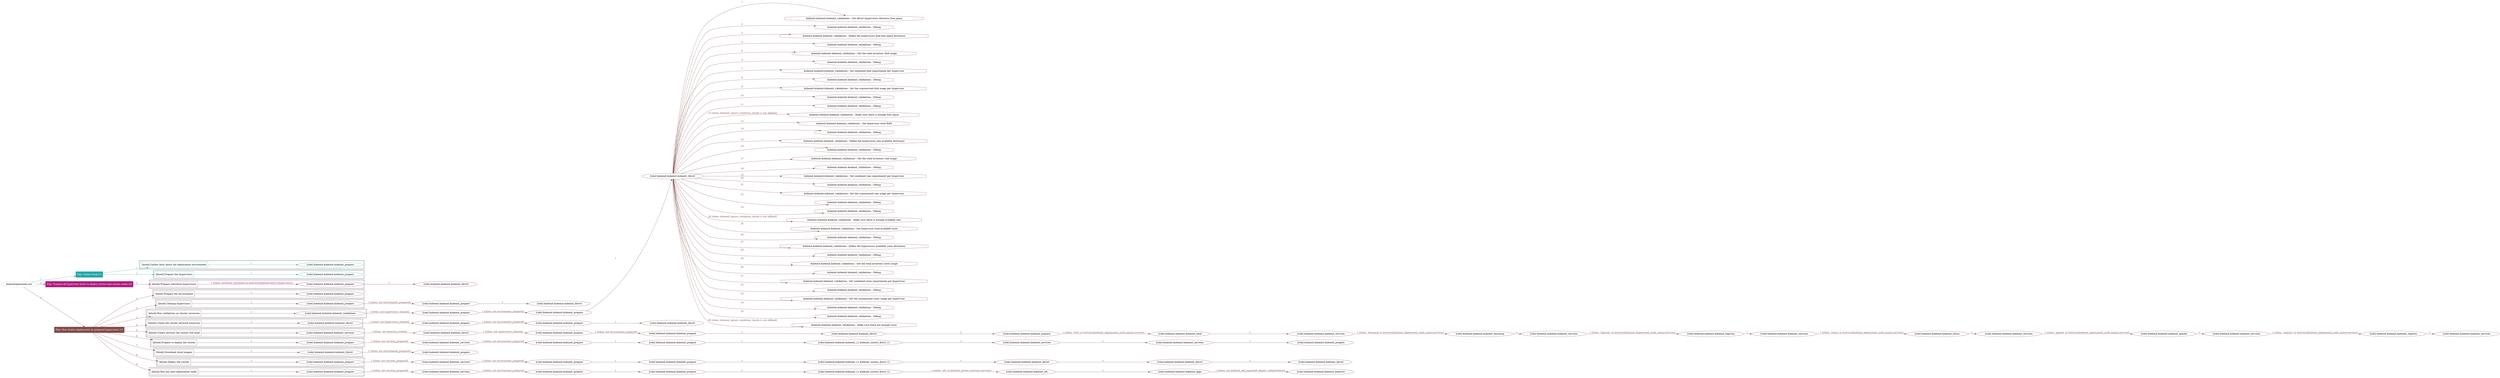 digraph {
	graph [concentrate=true ordering=in rankdir=LR ratio=fill]
	edge [esep=5 sep=10]
	"kubeinit/playbook.yml" [id=root_node style=dotted]
	play_39044be1 [label="Play: Initial setup (1)" color="#24a8a7" fontcolor="#ffffff" id=play_39044be1 shape=box style=filled tooltip=localhost]
	"kubeinit/playbook.yml" -> play_39044be1 [label="1 " color="#24a8a7" fontcolor="#24a8a7" id=edge_23096241 labeltooltip="1 " tooltip="1 "]
	subgraph "kubeinit.kubeinit.kubeinit_prepare" {
		role_e7e23aaf [label="[role] kubeinit.kubeinit.kubeinit_prepare" color="#24a8a7" id=role_e7e23aaf tooltip="kubeinit.kubeinit.kubeinit_prepare"]
	}
	subgraph "kubeinit.kubeinit.kubeinit_prepare" {
		role_35c23225 [label="[role] kubeinit.kubeinit.kubeinit_prepare" color="#24a8a7" id=role_35c23225 tooltip="kubeinit.kubeinit.kubeinit_prepare"]
	}
	subgraph "Play: Initial setup (1)" {
		play_39044be1 -> block_a5fa5d14 [label=1 color="#24a8a7" fontcolor="#24a8a7" id=edge_e5b09d61 labeltooltip=1 tooltip=1]
		subgraph cluster_block_a5fa5d14 {
			block_a5fa5d14 [label="[block] Gather facts about the deployment environment" color="#24a8a7" id=block_a5fa5d14 labeltooltip="Gather facts about the deployment environment" shape=box tooltip="Gather facts about the deployment environment"]
			block_a5fa5d14 -> role_e7e23aaf [label="1 " color="#24a8a7" fontcolor="#24a8a7" id=edge_f7896e32 labeltooltip="1 " tooltip="1 "]
		}
		play_39044be1 -> block_c366fdb2 [label=2 color="#24a8a7" fontcolor="#24a8a7" id=edge_be8f04e3 labeltooltip=2 tooltip=2]
		subgraph cluster_block_c366fdb2 {
			block_c366fdb2 [label="[block] Prepare the hypervisors" color="#24a8a7" id=block_c366fdb2 labeltooltip="Prepare the hypervisors" shape=box tooltip="Prepare the hypervisors"]
			block_c366fdb2 -> role_35c23225 [label="1 " color="#24a8a7" fontcolor="#24a8a7" id=edge_5eeb0ec8 labeltooltip="1 " tooltip="1 "]
		}
	}
	play_d7278635 [label="Play: Prepare all hypervisor hosts to deploy service and cluster nodes (0)" color="#af1d80" fontcolor="#ffffff" id=play_d7278635 shape=box style=filled tooltip="Play: Prepare all hypervisor hosts to deploy service and cluster nodes (0)"]
	"kubeinit/playbook.yml" -> play_d7278635 [label="2 " color="#af1d80" fontcolor="#af1d80" id=edge_0f726966 labeltooltip="2 " tooltip="2 "]
	subgraph "kubeinit.kubeinit.kubeinit_libvirt" {
		role_46e38e25 [label="[role] kubeinit.kubeinit.kubeinit_libvirt" color="#af1d80" id=role_46e38e25 tooltip="kubeinit.kubeinit.kubeinit_libvirt"]
	}
	subgraph "kubeinit.kubeinit.kubeinit_prepare" {
		role_f032a5e3 [label="[role] kubeinit.kubeinit.kubeinit_prepare" color="#af1d80" id=role_f032a5e3 tooltip="kubeinit.kubeinit.kubeinit_prepare"]
		role_f032a5e3 -> role_46e38e25 [label="1 " color="#af1d80" fontcolor="#af1d80" id=edge_bd547ad5 labeltooltip="1 " tooltip="1 "]
	}
	subgraph "Play: Prepare all hypervisor hosts to deploy service and cluster nodes (0)" {
		play_d7278635 -> block_df56a59e [label=1 color="#af1d80" fontcolor="#af1d80" id=edge_9989c368 labeltooltip=1 tooltip=1]
		subgraph cluster_block_df56a59e {
			block_df56a59e [label="[block] Prepare individual hypervisors" color="#af1d80" id=block_df56a59e labeltooltip="Prepare individual hypervisors" shape=box tooltip="Prepare individual hypervisors"]
			block_df56a59e -> role_f032a5e3 [label="1 [when: inventory_hostname in hostvars['kubeinit-facts'].hypervisors]" color="#af1d80" fontcolor="#af1d80" id=edge_1bc78cf1 labeltooltip="1 [when: inventory_hostname in hostvars['kubeinit-facts'].hypervisors]" tooltip="1 [when: inventory_hostname in hostvars['kubeinit-facts'].hypervisors]"]
		}
	}
	play_b0130389 [label="Play: Run cluster deployment on prepared hypervisors (1)" color="#834b49" fontcolor="#ffffff" id=play_b0130389 shape=box style=filled tooltip=localhost]
	"kubeinit/playbook.yml" -> play_b0130389 [label="3 " color="#834b49" fontcolor="#834b49" id=edge_3b9383d2 labeltooltip="3 " tooltip="3 "]
	subgraph "kubeinit.kubeinit.kubeinit_prepare" {
		role_1555c0bd [label="[role] kubeinit.kubeinit.kubeinit_prepare" color="#834b49" id=role_1555c0bd tooltip="kubeinit.kubeinit.kubeinit_prepare"]
	}
	subgraph "kubeinit.kubeinit.kubeinit_libvirt" {
		role_6ee958cf [label="[role] kubeinit.kubeinit.kubeinit_libvirt" color="#834b49" id=role_6ee958cf tooltip="kubeinit.kubeinit.kubeinit_libvirt"]
	}
	subgraph "kubeinit.kubeinit.kubeinit_prepare" {
		role_3399d8af [label="[role] kubeinit.kubeinit.kubeinit_prepare" color="#834b49" id=role_3399d8af tooltip="kubeinit.kubeinit.kubeinit_prepare"]
		role_3399d8af -> role_6ee958cf [label="1 " color="#834b49" fontcolor="#834b49" id=edge_01d2f5f7 labeltooltip="1 " tooltip="1 "]
	}
	subgraph "kubeinit.kubeinit.kubeinit_prepare" {
		role_6ce4405b [label="[role] kubeinit.kubeinit.kubeinit_prepare" color="#834b49" id=role_6ce4405b tooltip="kubeinit.kubeinit.kubeinit_prepare"]
		role_6ce4405b -> role_3399d8af [label="1 [when: not environment_prepared]" color="#834b49" fontcolor="#834b49" id=edge_3dfe92d9 labeltooltip="1 [when: not environment_prepared]" tooltip="1 [when: not environment_prepared]"]
	}
	subgraph "kubeinit.kubeinit.kubeinit_libvirt" {
		role_d5487b14 [label="[role] kubeinit.kubeinit.kubeinit_libvirt" color="#834b49" id=role_d5487b14 tooltip="kubeinit.kubeinit.kubeinit_libvirt"]
		task_6f9ed483 [label="kubeinit.kubeinit.kubeinit_validations : Get libvirt hypervisors directory free space" color="#834b49" id=task_6f9ed483 shape=octagon tooltip="kubeinit.kubeinit.kubeinit_validations : Get libvirt hypervisors directory free space"]
		role_d5487b14 -> task_6f9ed483 [label="1 " color="#834b49" fontcolor="#834b49" id=edge_26dbb262 labeltooltip="1 " tooltip="1 "]
		task_62b312cb [label="kubeinit.kubeinit.kubeinit_validations : Debug" color="#834b49" id=task_62b312cb shape=octagon tooltip="kubeinit.kubeinit.kubeinit_validations : Debug"]
		role_d5487b14 -> task_62b312cb [label="2 " color="#834b49" fontcolor="#834b49" id=edge_ca82d01b labeltooltip="2 " tooltip="2 "]
		task_82308171 [label="kubeinit.kubeinit.kubeinit_validations : Define the hypervisors disk free space dictionary" color="#834b49" id=task_82308171 shape=octagon tooltip="kubeinit.kubeinit.kubeinit_validations : Define the hypervisors disk free space dictionary"]
		role_d5487b14 -> task_82308171 [label="3 " color="#834b49" fontcolor="#834b49" id=edge_a287a4b0 labeltooltip="3 " tooltip="3 "]
		task_7c61655b [label="kubeinit.kubeinit.kubeinit_validations : Debug" color="#834b49" id=task_7c61655b shape=octagon tooltip="kubeinit.kubeinit.kubeinit_validations : Debug"]
		role_d5487b14 -> task_7c61655b [label="4 " color="#834b49" fontcolor="#834b49" id=edge_d2698940 labeltooltip="4 " tooltip="4 "]
		task_122a0d99 [label="kubeinit.kubeinit.kubeinit_validations : Get the total inventory disk usage" color="#834b49" id=task_122a0d99 shape=octagon tooltip="kubeinit.kubeinit.kubeinit_validations : Get the total inventory disk usage"]
		role_d5487b14 -> task_122a0d99 [label="5 " color="#834b49" fontcolor="#834b49" id=edge_157cc637 labeltooltip="5 " tooltip="5 "]
		task_27ad58b4 [label="kubeinit.kubeinit.kubeinit_validations : Debug" color="#834b49" id=task_27ad58b4 shape=octagon tooltip="kubeinit.kubeinit.kubeinit_validations : Debug"]
		role_d5487b14 -> task_27ad58b4 [label="6 " color="#834b49" fontcolor="#834b49" id=edge_fbf13e86 labeltooltip="6 " tooltip="6 "]
		task_5aad69a1 [label="kubeinit.kubeinit.kubeinit_validations : Set combined disk requirement per hypervisor" color="#834b49" id=task_5aad69a1 shape=octagon tooltip="kubeinit.kubeinit.kubeinit_validations : Set combined disk requirement per hypervisor"]
		role_d5487b14 -> task_5aad69a1 [label="7 " color="#834b49" fontcolor="#834b49" id=edge_24dbba06 labeltooltip="7 " tooltip="7 "]
		task_c4eb1810 [label="kubeinit.kubeinit.kubeinit_validations : Debug" color="#834b49" id=task_c4eb1810 shape=octagon tooltip="kubeinit.kubeinit.kubeinit_validations : Debug"]
		role_d5487b14 -> task_c4eb1810 [label="8 " color="#834b49" fontcolor="#834b49" id=edge_f8e83869 labeltooltip="8 " tooltip="8 "]
		task_5803655a [label="kubeinit.kubeinit.kubeinit_validations : Set the summarized disk usage per hypervisor" color="#834b49" id=task_5803655a shape=octagon tooltip="kubeinit.kubeinit.kubeinit_validations : Set the summarized disk usage per hypervisor"]
		role_d5487b14 -> task_5803655a [label="9 " color="#834b49" fontcolor="#834b49" id=edge_d9d9c5f7 labeltooltip="9 " tooltip="9 "]
		task_45d7ebc6 [label="kubeinit.kubeinit.kubeinit_validations : Debug" color="#834b49" id=task_45d7ebc6 shape=octagon tooltip="kubeinit.kubeinit.kubeinit_validations : Debug"]
		role_d5487b14 -> task_45d7ebc6 [label="10 " color="#834b49" fontcolor="#834b49" id=edge_4a03937f labeltooltip="10 " tooltip="10 "]
		task_696abdfa [label="kubeinit.kubeinit.kubeinit_validations : Debug" color="#834b49" id=task_696abdfa shape=octagon tooltip="kubeinit.kubeinit.kubeinit_validations : Debug"]
		role_d5487b14 -> task_696abdfa [label="11 " color="#834b49" fontcolor="#834b49" id=edge_eb6f860a labeltooltip="11 " tooltip="11 "]
		task_62dfb6de [label="kubeinit.kubeinit.kubeinit_validations : Make sure there is enough free space" color="#834b49" id=task_62dfb6de shape=octagon tooltip="kubeinit.kubeinit.kubeinit_validations : Make sure there is enough free space"]
		role_d5487b14 -> task_62dfb6de [label="12 [when: kubeinit_ignore_validation_checks is not defined]" color="#834b49" fontcolor="#834b49" id=edge_56dfbb92 labeltooltip="12 [when: kubeinit_ignore_validation_checks is not defined]" tooltip="12 [when: kubeinit_ignore_validation_checks is not defined]"]
		task_ddad5770 [label="kubeinit.kubeinit.kubeinit_validations : Get hypervisor total RAM" color="#834b49" id=task_ddad5770 shape=octagon tooltip="kubeinit.kubeinit.kubeinit_validations : Get hypervisor total RAM"]
		role_d5487b14 -> task_ddad5770 [label="13 " color="#834b49" fontcolor="#834b49" id=edge_a80a680f labeltooltip="13 " tooltip="13 "]
		task_6c8f3760 [label="kubeinit.kubeinit.kubeinit_validations : Debug" color="#834b49" id=task_6c8f3760 shape=octagon tooltip="kubeinit.kubeinit.kubeinit_validations : Debug"]
		role_d5487b14 -> task_6c8f3760 [label="14 " color="#834b49" fontcolor="#834b49" id=edge_787a7de0 labeltooltip="14 " tooltip="14 "]
		task_a9668714 [label="kubeinit.kubeinit.kubeinit_validations : Define the hypervisors ram available dictionary" color="#834b49" id=task_a9668714 shape=octagon tooltip="kubeinit.kubeinit.kubeinit_validations : Define the hypervisors ram available dictionary"]
		role_d5487b14 -> task_a9668714 [label="15 " color="#834b49" fontcolor="#834b49" id=edge_e8dbfd83 labeltooltip="15 " tooltip="15 "]
		task_d456b6a5 [label="kubeinit.kubeinit.kubeinit_validations : Debug" color="#834b49" id=task_d456b6a5 shape=octagon tooltip="kubeinit.kubeinit.kubeinit_validations : Debug"]
		role_d5487b14 -> task_d456b6a5 [label="16 " color="#834b49" fontcolor="#834b49" id=edge_4d99896d labeltooltip="16 " tooltip="16 "]
		task_9f139d38 [label="kubeinit.kubeinit.kubeinit_validations : Get the total inventory ram usage" color="#834b49" id=task_9f139d38 shape=octagon tooltip="kubeinit.kubeinit.kubeinit_validations : Get the total inventory ram usage"]
		role_d5487b14 -> task_9f139d38 [label="17 " color="#834b49" fontcolor="#834b49" id=edge_822b4930 labeltooltip="17 " tooltip="17 "]
		task_c450a45a [label="kubeinit.kubeinit.kubeinit_validations : Debug" color="#834b49" id=task_c450a45a shape=octagon tooltip="kubeinit.kubeinit.kubeinit_validations : Debug"]
		role_d5487b14 -> task_c450a45a [label="18 " color="#834b49" fontcolor="#834b49" id=edge_071ff573 labeltooltip="18 " tooltip="18 "]
		task_95760621 [label="kubeinit.kubeinit.kubeinit_validations : Set combined ram requirement per hypervisor" color="#834b49" id=task_95760621 shape=octagon tooltip="kubeinit.kubeinit.kubeinit_validations : Set combined ram requirement per hypervisor"]
		role_d5487b14 -> task_95760621 [label="19 " color="#834b49" fontcolor="#834b49" id=edge_8d9cc04a labeltooltip="19 " tooltip="19 "]
		task_e510b7c8 [label="kubeinit.kubeinit.kubeinit_validations : Debug" color="#834b49" id=task_e510b7c8 shape=octagon tooltip="kubeinit.kubeinit.kubeinit_validations : Debug"]
		role_d5487b14 -> task_e510b7c8 [label="20 " color="#834b49" fontcolor="#834b49" id=edge_bb54f227 labeltooltip="20 " tooltip="20 "]
		task_d9fb4b10 [label="kubeinit.kubeinit.kubeinit_validations : Set the summarized ram usage per hypervisor" color="#834b49" id=task_d9fb4b10 shape=octagon tooltip="kubeinit.kubeinit.kubeinit_validations : Set the summarized ram usage per hypervisor"]
		role_d5487b14 -> task_d9fb4b10 [label="21 " color="#834b49" fontcolor="#834b49" id=edge_194e31d1 labeltooltip="21 " tooltip="21 "]
		task_0dde16b0 [label="kubeinit.kubeinit.kubeinit_validations : Debug" color="#834b49" id=task_0dde16b0 shape=octagon tooltip="kubeinit.kubeinit.kubeinit_validations : Debug"]
		role_d5487b14 -> task_0dde16b0 [label="22 " color="#834b49" fontcolor="#834b49" id=edge_c26fba31 labeltooltip="22 " tooltip="22 "]
		task_6fb1a6fe [label="kubeinit.kubeinit.kubeinit_validations : Debug" color="#834b49" id=task_6fb1a6fe shape=octagon tooltip="kubeinit.kubeinit.kubeinit_validations : Debug"]
		role_d5487b14 -> task_6fb1a6fe [label="23 " color="#834b49" fontcolor="#834b49" id=edge_0737e3ca labeltooltip="23 " tooltip="23 "]
		task_242972e0 [label="kubeinit.kubeinit.kubeinit_validations : Make sure there is enough available ram" color="#834b49" id=task_242972e0 shape=octagon tooltip="kubeinit.kubeinit.kubeinit_validations : Make sure there is enough available ram"]
		role_d5487b14 -> task_242972e0 [label="24 [when: kubeinit_ignore_validation_checks is not defined]" color="#834b49" fontcolor="#834b49" id=edge_d4b41da9 labeltooltip="24 [when: kubeinit_ignore_validation_checks is not defined]" tooltip="24 [when: kubeinit_ignore_validation_checks is not defined]"]
		task_33da0ade [label="kubeinit.kubeinit.kubeinit_validations : Get hypervisor total available cores" color="#834b49" id=task_33da0ade shape=octagon tooltip="kubeinit.kubeinit.kubeinit_validations : Get hypervisor total available cores"]
		role_d5487b14 -> task_33da0ade [label="25 " color="#834b49" fontcolor="#834b49" id=edge_7001d4cc labeltooltip="25 " tooltip="25 "]
		task_ecea907c [label="kubeinit.kubeinit.kubeinit_validations : Debug" color="#834b49" id=task_ecea907c shape=octagon tooltip="kubeinit.kubeinit.kubeinit_validations : Debug"]
		role_d5487b14 -> task_ecea907c [label="26 " color="#834b49" fontcolor="#834b49" id=edge_cab695f2 labeltooltip="26 " tooltip="26 "]
		task_c47a715d [label="kubeinit.kubeinit.kubeinit_validations : Define the hypervisors available cores dictionary" color="#834b49" id=task_c47a715d shape=octagon tooltip="kubeinit.kubeinit.kubeinit_validations : Define the hypervisors available cores dictionary"]
		role_d5487b14 -> task_c47a715d [label="27 " color="#834b49" fontcolor="#834b49" id=edge_c655f51b labeltooltip="27 " tooltip="27 "]
		task_15624e9e [label="kubeinit.kubeinit.kubeinit_validations : Debug" color="#834b49" id=task_15624e9e shape=octagon tooltip="kubeinit.kubeinit.kubeinit_validations : Debug"]
		role_d5487b14 -> task_15624e9e [label="28 " color="#834b49" fontcolor="#834b49" id=edge_0dc3a1d5 labeltooltip="28 " tooltip="28 "]
		task_957ffac4 [label="kubeinit.kubeinit.kubeinit_validations : Get the total inventory cores usage" color="#834b49" id=task_957ffac4 shape=octagon tooltip="kubeinit.kubeinit.kubeinit_validations : Get the total inventory cores usage"]
		role_d5487b14 -> task_957ffac4 [label="29 " color="#834b49" fontcolor="#834b49" id=edge_1ccc3bb0 labeltooltip="29 " tooltip="29 "]
		task_83851147 [label="kubeinit.kubeinit.kubeinit_validations : Debug" color="#834b49" id=task_83851147 shape=octagon tooltip="kubeinit.kubeinit.kubeinit_validations : Debug"]
		role_d5487b14 -> task_83851147 [label="30 " color="#834b49" fontcolor="#834b49" id=edge_2584d2d3 labeltooltip="30 " tooltip="30 "]
		task_58b8b34e [label="kubeinit.kubeinit.kubeinit_validations : Set combined cores requirement per hypervisor" color="#834b49" id=task_58b8b34e shape=octagon tooltip="kubeinit.kubeinit.kubeinit_validations : Set combined cores requirement per hypervisor"]
		role_d5487b14 -> task_58b8b34e [label="31 " color="#834b49" fontcolor="#834b49" id=edge_570fdcf9 labeltooltip="31 " tooltip="31 "]
		task_7fa43a3c [label="kubeinit.kubeinit.kubeinit_validations : Debug" color="#834b49" id=task_7fa43a3c shape=octagon tooltip="kubeinit.kubeinit.kubeinit_validations : Debug"]
		role_d5487b14 -> task_7fa43a3c [label="32 " color="#834b49" fontcolor="#834b49" id=edge_d452e185 labeltooltip="32 " tooltip="32 "]
		task_18131c71 [label="kubeinit.kubeinit.kubeinit_validations : Set the summarized cores usage per hypervisor" color="#834b49" id=task_18131c71 shape=octagon tooltip="kubeinit.kubeinit.kubeinit_validations : Set the summarized cores usage per hypervisor"]
		role_d5487b14 -> task_18131c71 [label="33 " color="#834b49" fontcolor="#834b49" id=edge_686800c5 labeltooltip="33 " tooltip="33 "]
		task_a443b105 [label="kubeinit.kubeinit.kubeinit_validations : Debug" color="#834b49" id=task_a443b105 shape=octagon tooltip="kubeinit.kubeinit.kubeinit_validations : Debug"]
		role_d5487b14 -> task_a443b105 [label="34 " color="#834b49" fontcolor="#834b49" id=edge_f73cda97 labeltooltip="34 " tooltip="34 "]
		task_a6bdfece [label="kubeinit.kubeinit.kubeinit_validations : Debug" color="#834b49" id=task_a6bdfece shape=octagon tooltip="kubeinit.kubeinit.kubeinit_validations : Debug"]
		role_d5487b14 -> task_a6bdfece [label="35 " color="#834b49" fontcolor="#834b49" id=edge_139c9bbe labeltooltip="35 " tooltip="35 "]
		task_6459690d [label="kubeinit.kubeinit.kubeinit_validations : Make sure there are enough cores" color="#834b49" id=task_6459690d shape=octagon tooltip="kubeinit.kubeinit.kubeinit_validations : Make sure there are enough cores"]
		role_d5487b14 -> task_6459690d [label="36 [when: kubeinit_ignore_validation_checks is not defined]" color="#834b49" fontcolor="#834b49" id=edge_2da89ec9 labeltooltip="36 [when: kubeinit_ignore_validation_checks is not defined]" tooltip="36 [when: kubeinit_ignore_validation_checks is not defined]"]
	}
	subgraph "kubeinit.kubeinit.kubeinit_prepare" {
		role_e76c27ac [label="[role] kubeinit.kubeinit.kubeinit_prepare" color="#834b49" id=role_e76c27ac tooltip="kubeinit.kubeinit.kubeinit_prepare"]
		role_e76c27ac -> role_d5487b14 [label="1 " color="#834b49" fontcolor="#834b49" id=edge_864c6f7b labeltooltip="1 " tooltip="1 "]
	}
	subgraph "kubeinit.kubeinit.kubeinit_prepare" {
		role_9919a4c8 [label="[role] kubeinit.kubeinit.kubeinit_prepare" color="#834b49" id=role_9919a4c8 tooltip="kubeinit.kubeinit.kubeinit_prepare"]
		role_9919a4c8 -> role_e76c27ac [label="1 [when: not environment_prepared]" color="#834b49" fontcolor="#834b49" id=edge_3a3c1ffc labeltooltip="1 [when: not environment_prepared]" tooltip="1 [when: not environment_prepared]"]
	}
	subgraph "kubeinit.kubeinit.kubeinit_validations" {
		role_3602f170 [label="[role] kubeinit.kubeinit.kubeinit_validations" color="#834b49" id=role_3602f170 tooltip="kubeinit.kubeinit.kubeinit_validations"]
		role_3602f170 -> role_9919a4c8 [label="1 [when: not hypervisors_cleaned]" color="#834b49" fontcolor="#834b49" id=edge_0a05c684 labeltooltip="1 [when: not hypervisors_cleaned]" tooltip="1 [when: not hypervisors_cleaned]"]
	}
	subgraph "kubeinit.kubeinit.kubeinit_libvirt" {
		role_6ef6eaf5 [label="[role] kubeinit.kubeinit.kubeinit_libvirt" color="#834b49" id=role_6ef6eaf5 tooltip="kubeinit.kubeinit.kubeinit_libvirt"]
	}
	subgraph "kubeinit.kubeinit.kubeinit_prepare" {
		role_fae0f04e [label="[role] kubeinit.kubeinit.kubeinit_prepare" color="#834b49" id=role_fae0f04e tooltip="kubeinit.kubeinit.kubeinit_prepare"]
		role_fae0f04e -> role_6ef6eaf5 [label="1 " color="#834b49" fontcolor="#834b49" id=edge_573119de labeltooltip="1 " tooltip="1 "]
	}
	subgraph "kubeinit.kubeinit.kubeinit_prepare" {
		role_0db0c32a [label="[role] kubeinit.kubeinit.kubeinit_prepare" color="#834b49" id=role_0db0c32a tooltip="kubeinit.kubeinit.kubeinit_prepare"]
		role_0db0c32a -> role_fae0f04e [label="1 [when: not environment_prepared]" color="#834b49" fontcolor="#834b49" id=edge_0894943a labeltooltip="1 [when: not environment_prepared]" tooltip="1 [when: not environment_prepared]"]
	}
	subgraph "kubeinit.kubeinit.kubeinit_libvirt" {
		role_c6714f43 [label="[role] kubeinit.kubeinit.kubeinit_libvirt" color="#834b49" id=role_c6714f43 tooltip="kubeinit.kubeinit.kubeinit_libvirt"]
		role_c6714f43 -> role_0db0c32a [label="1 [when: not hypervisors_cleaned]" color="#834b49" fontcolor="#834b49" id=edge_a155ebeb labeltooltip="1 [when: not hypervisors_cleaned]" tooltip="1 [when: not hypervisors_cleaned]"]
	}
	subgraph "kubeinit.kubeinit.kubeinit_services" {
		role_f6723db3 [label="[role] kubeinit.kubeinit.kubeinit_services" color="#834b49" id=role_f6723db3 tooltip="kubeinit.kubeinit.kubeinit_services"]
	}
	subgraph "kubeinit.kubeinit.kubeinit_registry" {
		role_aa8595aa [label="[role] kubeinit.kubeinit.kubeinit_registry" color="#834b49" id=role_aa8595aa tooltip="kubeinit.kubeinit.kubeinit_registry"]
		role_aa8595aa -> role_f6723db3 [label="1 " color="#834b49" fontcolor="#834b49" id=edge_7edae20d labeltooltip="1 " tooltip="1 "]
	}
	subgraph "kubeinit.kubeinit.kubeinit_services" {
		role_0a668169 [label="[role] kubeinit.kubeinit.kubeinit_services" color="#834b49" id=role_0a668169 tooltip="kubeinit.kubeinit.kubeinit_services"]
		role_0a668169 -> role_aa8595aa [label="1 [when: 'registry' in hostvars[kubeinit_deployment_node_name].services]" color="#834b49" fontcolor="#834b49" id=edge_13873918 labeltooltip="1 [when: 'registry' in hostvars[kubeinit_deployment_node_name].services]" tooltip="1 [when: 'registry' in hostvars[kubeinit_deployment_node_name].services]"]
	}
	subgraph "kubeinit.kubeinit.kubeinit_apache" {
		role_a5dc41bf [label="[role] kubeinit.kubeinit.kubeinit_apache" color="#834b49" id=role_a5dc41bf tooltip="kubeinit.kubeinit.kubeinit_apache"]
		role_a5dc41bf -> role_0a668169 [label="1 " color="#834b49" fontcolor="#834b49" id=edge_fd23e7a9 labeltooltip="1 " tooltip="1 "]
	}
	subgraph "kubeinit.kubeinit.kubeinit_services" {
		role_37cd3b4b [label="[role] kubeinit.kubeinit.kubeinit_services" color="#834b49" id=role_37cd3b4b tooltip="kubeinit.kubeinit.kubeinit_services"]
		role_37cd3b4b -> role_a5dc41bf [label="1 [when: 'apache' in hostvars[kubeinit_deployment_node_name].services]" color="#834b49" fontcolor="#834b49" id=edge_53136ea5 labeltooltip="1 [when: 'apache' in hostvars[kubeinit_deployment_node_name].services]" tooltip="1 [when: 'apache' in hostvars[kubeinit_deployment_node_name].services]"]
	}
	subgraph "kubeinit.kubeinit.kubeinit_nexus" {
		role_47872c6a [label="[role] kubeinit.kubeinit.kubeinit_nexus" color="#834b49" id=role_47872c6a tooltip="kubeinit.kubeinit.kubeinit_nexus"]
		role_47872c6a -> role_37cd3b4b [label="1 " color="#834b49" fontcolor="#834b49" id=edge_61625eb7 labeltooltip="1 " tooltip="1 "]
	}
	subgraph "kubeinit.kubeinit.kubeinit_services" {
		role_22b2ead1 [label="[role] kubeinit.kubeinit.kubeinit_services" color="#834b49" id=role_22b2ead1 tooltip="kubeinit.kubeinit.kubeinit_services"]
		role_22b2ead1 -> role_47872c6a [label="1 [when: 'nexus' in hostvars[kubeinit_deployment_node_name].services]" color="#834b49" fontcolor="#834b49" id=edge_efda3552 labeltooltip="1 [when: 'nexus' in hostvars[kubeinit_deployment_node_name].services]" tooltip="1 [when: 'nexus' in hostvars[kubeinit_deployment_node_name].services]"]
	}
	subgraph "kubeinit.kubeinit.kubeinit_haproxy" {
		role_f30a33b2 [label="[role] kubeinit.kubeinit.kubeinit_haproxy" color="#834b49" id=role_f30a33b2 tooltip="kubeinit.kubeinit.kubeinit_haproxy"]
		role_f30a33b2 -> role_22b2ead1 [label="1 " color="#834b49" fontcolor="#834b49" id=edge_a13c6431 labeltooltip="1 " tooltip="1 "]
	}
	subgraph "kubeinit.kubeinit.kubeinit_services" {
		role_95dd87d5 [label="[role] kubeinit.kubeinit.kubeinit_services" color="#834b49" id=role_95dd87d5 tooltip="kubeinit.kubeinit.kubeinit_services"]
		role_95dd87d5 -> role_f30a33b2 [label="1 [when: 'haproxy' in hostvars[kubeinit_deployment_node_name].services]" color="#834b49" fontcolor="#834b49" id=edge_506360b8 labeltooltip="1 [when: 'haproxy' in hostvars[kubeinit_deployment_node_name].services]" tooltip="1 [when: 'haproxy' in hostvars[kubeinit_deployment_node_name].services]"]
	}
	subgraph "kubeinit.kubeinit.kubeinit_dnsmasq" {
		role_09dd76a6 [label="[role] kubeinit.kubeinit.kubeinit_dnsmasq" color="#834b49" id=role_09dd76a6 tooltip="kubeinit.kubeinit.kubeinit_dnsmasq"]
		role_09dd76a6 -> role_95dd87d5 [label="1 " color="#834b49" fontcolor="#834b49" id=edge_bf634d66 labeltooltip="1 " tooltip="1 "]
	}
	subgraph "kubeinit.kubeinit.kubeinit_services" {
		role_df8399bb [label="[role] kubeinit.kubeinit.kubeinit_services" color="#834b49" id=role_df8399bb tooltip="kubeinit.kubeinit.kubeinit_services"]
		role_df8399bb -> role_09dd76a6 [label="1 [when: 'dnsmasq' in hostvars[kubeinit_deployment_node_name].services]" color="#834b49" fontcolor="#834b49" id=edge_3e98ead7 labeltooltip="1 [when: 'dnsmasq' in hostvars[kubeinit_deployment_node_name].services]" tooltip="1 [when: 'dnsmasq' in hostvars[kubeinit_deployment_node_name].services]"]
	}
	subgraph "kubeinit.kubeinit.kubeinit_bind" {
		role_b3ef88d6 [label="[role] kubeinit.kubeinit.kubeinit_bind" color="#834b49" id=role_b3ef88d6 tooltip="kubeinit.kubeinit.kubeinit_bind"]
		role_b3ef88d6 -> role_df8399bb [label="1 " color="#834b49" fontcolor="#834b49" id=edge_14145314 labeltooltip="1 " tooltip="1 "]
	}
	subgraph "kubeinit.kubeinit.kubeinit_prepare" {
		role_0ea8eba2 [label="[role] kubeinit.kubeinit.kubeinit_prepare" color="#834b49" id=role_0ea8eba2 tooltip="kubeinit.kubeinit.kubeinit_prepare"]
		role_0ea8eba2 -> role_b3ef88d6 [label="1 [when: 'bind' in hostvars[kubeinit_deployment_node_name].services]" color="#834b49" fontcolor="#834b49" id=edge_d577b59f labeltooltip="1 [when: 'bind' in hostvars[kubeinit_deployment_node_name].services]" tooltip="1 [when: 'bind' in hostvars[kubeinit_deployment_node_name].services]"]
	}
	subgraph "kubeinit.kubeinit.kubeinit_libvirt" {
		role_c63fdd71 [label="[role] kubeinit.kubeinit.kubeinit_libvirt" color="#834b49" id=role_c63fdd71 tooltip="kubeinit.kubeinit.kubeinit_libvirt"]
		role_c63fdd71 -> role_0ea8eba2 [label="1 " color="#834b49" fontcolor="#834b49" id=edge_29cd7fda labeltooltip="1 " tooltip="1 "]
	}
	subgraph "kubeinit.kubeinit.kubeinit_prepare" {
		role_a22b3187 [label="[role] kubeinit.kubeinit.kubeinit_prepare" color="#834b49" id=role_a22b3187 tooltip="kubeinit.kubeinit.kubeinit_prepare"]
		role_a22b3187 -> role_c63fdd71 [label="1 " color="#834b49" fontcolor="#834b49" id=edge_cada3323 labeltooltip="1 " tooltip="1 "]
	}
	subgraph "kubeinit.kubeinit.kubeinit_prepare" {
		role_7b611dcc [label="[role] kubeinit.kubeinit.kubeinit_prepare" color="#834b49" id=role_7b611dcc tooltip="kubeinit.kubeinit.kubeinit_prepare"]
		role_7b611dcc -> role_a22b3187 [label="1 [when: not environment_prepared]" color="#834b49" fontcolor="#834b49" id=edge_1840411b labeltooltip="1 [when: not environment_prepared]" tooltip="1 [when: not environment_prepared]"]
	}
	subgraph "kubeinit.kubeinit.kubeinit_libvirt" {
		role_5c4c2226 [label="[role] kubeinit.kubeinit.kubeinit_libvirt" color="#834b49" id=role_5c4c2226 tooltip="kubeinit.kubeinit.kubeinit_libvirt"]
		role_5c4c2226 -> role_7b611dcc [label="1 [when: not hypervisors_cleaned]" color="#834b49" fontcolor="#834b49" id=edge_217a62af labeltooltip="1 [when: not hypervisors_cleaned]" tooltip="1 [when: not hypervisors_cleaned]"]
	}
	subgraph "kubeinit.kubeinit.kubeinit_services" {
		role_42f041c5 [label="[role] kubeinit.kubeinit.kubeinit_services" color="#834b49" id=role_42f041c5 tooltip="kubeinit.kubeinit.kubeinit_services"]
		role_42f041c5 -> role_5c4c2226 [label="1 [when: not network_created]" color="#834b49" fontcolor="#834b49" id=edge_b52b7eee labeltooltip="1 [when: not network_created]" tooltip="1 [when: not network_created]"]
	}
	subgraph "kubeinit.kubeinit.kubeinit_prepare" {
		role_89bd9496 [label="[role] kubeinit.kubeinit.kubeinit_prepare" color="#834b49" id=role_89bd9496 tooltip="kubeinit.kubeinit.kubeinit_prepare"]
	}
	subgraph "kubeinit.kubeinit.kubeinit_services" {
		role_6b6f43cf [label="[role] kubeinit.kubeinit.kubeinit_services" color="#834b49" id=role_6b6f43cf tooltip="kubeinit.kubeinit.kubeinit_services"]
		role_6b6f43cf -> role_89bd9496 [label="1 " color="#834b49" fontcolor="#834b49" id=edge_98148f17 labeltooltip="1 " tooltip="1 "]
	}
	subgraph "kubeinit.kubeinit.kubeinit_services" {
		role_873c0067 [label="[role] kubeinit.kubeinit.kubeinit_services" color="#834b49" id=role_873c0067 tooltip="kubeinit.kubeinit.kubeinit_services"]
		role_873c0067 -> role_6b6f43cf [label="1 " color="#834b49" fontcolor="#834b49" id=edge_96283277 labeltooltip="1 " tooltip="1 "]
	}
	subgraph "kubeinit.kubeinit.kubeinit_{{ kubeinit_cluster_distro }}" {
		role_8990e3a8 [label="[role] kubeinit.kubeinit.kubeinit_{{ kubeinit_cluster_distro }}" color="#834b49" id=role_8990e3a8 tooltip="kubeinit.kubeinit.kubeinit_{{ kubeinit_cluster_distro }}"]
		role_8990e3a8 -> role_873c0067 [label="1 " color="#834b49" fontcolor="#834b49" id=edge_aecfe985 labeltooltip="1 " tooltip="1 "]
	}
	subgraph "kubeinit.kubeinit.kubeinit_prepare" {
		role_595d69ca [label="[role] kubeinit.kubeinit.kubeinit_prepare" color="#834b49" id=role_595d69ca tooltip="kubeinit.kubeinit.kubeinit_prepare"]
		role_595d69ca -> role_8990e3a8 [label="1 " color="#834b49" fontcolor="#834b49" id=edge_05b6bc1e labeltooltip="1 " tooltip="1 "]
	}
	subgraph "kubeinit.kubeinit.kubeinit_prepare" {
		role_eafb2685 [label="[role] kubeinit.kubeinit.kubeinit_prepare" color="#834b49" id=role_eafb2685 tooltip="kubeinit.kubeinit.kubeinit_prepare"]
		role_eafb2685 -> role_595d69ca [label="1 " color="#834b49" fontcolor="#834b49" id=edge_94520c24 labeltooltip="1 " tooltip="1 "]
	}
	subgraph "kubeinit.kubeinit.kubeinit_services" {
		role_b6ffee4d [label="[role] kubeinit.kubeinit.kubeinit_services" color="#834b49" id=role_b6ffee4d tooltip="kubeinit.kubeinit.kubeinit_services"]
		role_b6ffee4d -> role_eafb2685 [label="1 [when: not environment_prepared]" color="#834b49" fontcolor="#834b49" id=edge_25351d85 labeltooltip="1 [when: not environment_prepared]" tooltip="1 [when: not environment_prepared]"]
	}
	subgraph "kubeinit.kubeinit.kubeinit_prepare" {
		role_580fbd13 [label="[role] kubeinit.kubeinit.kubeinit_prepare" color="#834b49" id=role_580fbd13 tooltip="kubeinit.kubeinit.kubeinit_prepare"]
		role_580fbd13 -> role_b6ffee4d [label="1 [when: not services_prepared]" color="#834b49" fontcolor="#834b49" id=edge_1178cc00 labeltooltip="1 [when: not services_prepared]" tooltip="1 [when: not services_prepared]"]
	}
	subgraph "kubeinit.kubeinit.kubeinit_prepare" {
		role_f8ae25ad [label="[role] kubeinit.kubeinit.kubeinit_prepare" color="#834b49" id=role_f8ae25ad tooltip="kubeinit.kubeinit.kubeinit_prepare"]
	}
	subgraph "kubeinit.kubeinit.kubeinit_libvirt" {
		role_64f3f1cc [label="[role] kubeinit.kubeinit.kubeinit_libvirt" color="#834b49" id=role_64f3f1cc tooltip="kubeinit.kubeinit.kubeinit_libvirt"]
		role_64f3f1cc -> role_f8ae25ad [label="1 [when: not environment_prepared]" color="#834b49" fontcolor="#834b49" id=edge_d4692c14 labeltooltip="1 [when: not environment_prepared]" tooltip="1 [when: not environment_prepared]"]
	}
	subgraph "kubeinit.kubeinit.kubeinit_libvirt" {
		role_87a4c316 [label="[role] kubeinit.kubeinit.kubeinit_libvirt" color="#834b49" id=role_87a4c316 tooltip="kubeinit.kubeinit.kubeinit_libvirt"]
	}
	subgraph "kubeinit.kubeinit.kubeinit_libvirt" {
		role_96f9ac49 [label="[role] kubeinit.kubeinit.kubeinit_libvirt" color="#834b49" id=role_96f9ac49 tooltip="kubeinit.kubeinit.kubeinit_libvirt"]
		role_96f9ac49 -> role_87a4c316 [label="1 " color="#834b49" fontcolor="#834b49" id=edge_91c001be labeltooltip="1 " tooltip="1 "]
	}
	subgraph "kubeinit.kubeinit.kubeinit_libvirt" {
		role_e509ac40 [label="[role] kubeinit.kubeinit.kubeinit_libvirt" color="#834b49" id=role_e509ac40 tooltip="kubeinit.kubeinit.kubeinit_libvirt"]
		role_e509ac40 -> role_96f9ac49 [label="1 " color="#834b49" fontcolor="#834b49" id=edge_779f0c79 labeltooltip="1 " tooltip="1 "]
	}
	subgraph "kubeinit.kubeinit.kubeinit_{{ kubeinit_cluster_distro }}" {
		role_8f44e4dd [label="[role] kubeinit.kubeinit.kubeinit_{{ kubeinit_cluster_distro }}" color="#834b49" id=role_8f44e4dd tooltip="kubeinit.kubeinit.kubeinit_{{ kubeinit_cluster_distro }}"]
		role_8f44e4dd -> role_e509ac40 [label="1 " color="#834b49" fontcolor="#834b49" id=edge_c64e759f labeltooltip="1 " tooltip="1 "]
	}
	subgraph "kubeinit.kubeinit.kubeinit_prepare" {
		role_7f8fded1 [label="[role] kubeinit.kubeinit.kubeinit_prepare" color="#834b49" id=role_7f8fded1 tooltip="kubeinit.kubeinit.kubeinit_prepare"]
		role_7f8fded1 -> role_8f44e4dd [label="1 " color="#834b49" fontcolor="#834b49" id=edge_f5dca028 labeltooltip="1 " tooltip="1 "]
	}
	subgraph "kubeinit.kubeinit.kubeinit_prepare" {
		role_d32942a7 [label="[role] kubeinit.kubeinit.kubeinit_prepare" color="#834b49" id=role_d32942a7 tooltip="kubeinit.kubeinit.kubeinit_prepare"]
		role_d32942a7 -> role_7f8fded1 [label="1 " color="#834b49" fontcolor="#834b49" id=edge_9bf23ad5 labeltooltip="1 " tooltip="1 "]
	}
	subgraph "kubeinit.kubeinit.kubeinit_services" {
		role_2758355c [label="[role] kubeinit.kubeinit.kubeinit_services" color="#834b49" id=role_2758355c tooltip="kubeinit.kubeinit.kubeinit_services"]
		role_2758355c -> role_d32942a7 [label="1 [when: not environment_prepared]" color="#834b49" fontcolor="#834b49" id=edge_813e51d9 labeltooltip="1 [when: not environment_prepared]" tooltip="1 [when: not environment_prepared]"]
	}
	subgraph "kubeinit.kubeinit.kubeinit_prepare" {
		role_9901719e [label="[role] kubeinit.kubeinit.kubeinit_prepare" color="#834b49" id=role_9901719e tooltip="kubeinit.kubeinit.kubeinit_prepare"]
		role_9901719e -> role_2758355c [label="1 [when: not services_prepared]" color="#834b49" fontcolor="#834b49" id=edge_d5f94b16 labeltooltip="1 [when: not services_prepared]" tooltip="1 [when: not services_prepared]"]
	}
	subgraph "kubeinit.kubeinit.kubeinit_kubevirt" {
		role_4afa6d8a [label="[role] kubeinit.kubeinit.kubeinit_kubevirt" color="#834b49" id=role_4afa6d8a tooltip="kubeinit.kubeinit.kubeinit_kubevirt"]
	}
	subgraph "kubeinit.kubeinit.kubeinit_apps" {
		role_5441eb9c [label="[role] kubeinit.kubeinit.kubeinit_apps" color="#834b49" id=role_5441eb9c tooltip="kubeinit.kubeinit.kubeinit_apps"]
		role_5441eb9c -> role_4afa6d8a [label="1 [when: not kubeinit_okd_openshift_deploy | default(False)]" color="#834b49" fontcolor="#834b49" id=edge_21ce32c6 labeltooltip="1 [when: not kubeinit_okd_openshift_deploy | default(False)]" tooltip="1 [when: not kubeinit_okd_openshift_deploy | default(False)]"]
	}
	subgraph "kubeinit.kubeinit.kubeinit_nfs" {
		role_913b6691 [label="[role] kubeinit.kubeinit.kubeinit_nfs" color="#834b49" id=role_913b6691 tooltip="kubeinit.kubeinit.kubeinit_nfs"]
		role_913b6691 -> role_5441eb9c [label="1 " color="#834b49" fontcolor="#834b49" id=edge_76cfa969 labeltooltip="1 " tooltip="1 "]
	}
	subgraph "kubeinit.kubeinit.kubeinit_{{ kubeinit_cluster_distro }}" {
		role_224e182b [label="[role] kubeinit.kubeinit.kubeinit_{{ kubeinit_cluster_distro }}" color="#834b49" id=role_224e182b tooltip="kubeinit.kubeinit.kubeinit_{{ kubeinit_cluster_distro }}"]
		role_224e182b -> role_913b6691 [label="1 [when: 'nfs' in kubeinit_cluster_hostvars.services]" color="#834b49" fontcolor="#834b49" id=edge_e34586f9 labeltooltip="1 [when: 'nfs' in kubeinit_cluster_hostvars.services]" tooltip="1 [when: 'nfs' in kubeinit_cluster_hostvars.services]"]
	}
	subgraph "kubeinit.kubeinit.kubeinit_prepare" {
		role_beaf3708 [label="[role] kubeinit.kubeinit.kubeinit_prepare" color="#834b49" id=role_beaf3708 tooltip="kubeinit.kubeinit.kubeinit_prepare"]
		role_beaf3708 -> role_224e182b [label="1 " color="#834b49" fontcolor="#834b49" id=edge_bb8e6dcf labeltooltip="1 " tooltip="1 "]
	}
	subgraph "kubeinit.kubeinit.kubeinit_prepare" {
		role_abb8e154 [label="[role] kubeinit.kubeinit.kubeinit_prepare" color="#834b49" id=role_abb8e154 tooltip="kubeinit.kubeinit.kubeinit_prepare"]
		role_abb8e154 -> role_beaf3708 [label="1 " color="#834b49" fontcolor="#834b49" id=edge_f307dfc8 labeltooltip="1 " tooltip="1 "]
	}
	subgraph "kubeinit.kubeinit.kubeinit_services" {
		role_e9f7c574 [label="[role] kubeinit.kubeinit.kubeinit_services" color="#834b49" id=role_e9f7c574 tooltip="kubeinit.kubeinit.kubeinit_services"]
		role_e9f7c574 -> role_abb8e154 [label="1 [when: not environment_prepared]" color="#834b49" fontcolor="#834b49" id=edge_ac9464d8 labeltooltip="1 [when: not environment_prepared]" tooltip="1 [when: not environment_prepared]"]
	}
	subgraph "kubeinit.kubeinit.kubeinit_prepare" {
		role_30676619 [label="[role] kubeinit.kubeinit.kubeinit_prepare" color="#834b49" id=role_30676619 tooltip="kubeinit.kubeinit.kubeinit_prepare"]
		role_30676619 -> role_e9f7c574 [label="1 [when: not services_prepared]" color="#834b49" fontcolor="#834b49" id=edge_a032fa07 labeltooltip="1 [when: not services_prepared]" tooltip="1 [when: not services_prepared]"]
	}
	subgraph "Play: Run cluster deployment on prepared hypervisors (1)" {
		play_b0130389 -> block_13d4bd8e [label=1 color="#834b49" fontcolor="#834b49" id=edge_3df21c78 labeltooltip=1 tooltip=1]
		subgraph cluster_block_13d4bd8e {
			block_13d4bd8e [label="[block] Prepare the environment" color="#834b49" id=block_13d4bd8e labeltooltip="Prepare the environment" shape=box tooltip="Prepare the environment"]
			block_13d4bd8e -> role_1555c0bd [label="1 " color="#834b49" fontcolor="#834b49" id=edge_b0988f7f labeltooltip="1 " tooltip="1 "]
		}
		play_b0130389 -> block_1fd0b682 [label=2 color="#834b49" fontcolor="#834b49" id=edge_84178863 labeltooltip=2 tooltip=2]
		subgraph cluster_block_1fd0b682 {
			block_1fd0b682 [label="[block] Cleanup hypervisors" color="#834b49" id=block_1fd0b682 labeltooltip="Cleanup hypervisors" shape=box tooltip="Cleanup hypervisors"]
			block_1fd0b682 -> role_6ce4405b [label="1 " color="#834b49" fontcolor="#834b49" id=edge_890b5344 labeltooltip="1 " tooltip="1 "]
		}
		play_b0130389 -> block_a96cf620 [label=3 color="#834b49" fontcolor="#834b49" id=edge_87b59dde labeltooltip=3 tooltip=3]
		subgraph cluster_block_a96cf620 {
			block_a96cf620 [label="[block] Run validations on cluster resources" color="#834b49" id=block_a96cf620 labeltooltip="Run validations on cluster resources" shape=box tooltip="Run validations on cluster resources"]
			block_a96cf620 -> role_3602f170 [label="1 " color="#834b49" fontcolor="#834b49" id=edge_f3b5e1eb labeltooltip="1 " tooltip="1 "]
		}
		play_b0130389 -> block_251ee634 [label=4 color="#834b49" fontcolor="#834b49" id=edge_51fdb0e1 labeltooltip=4 tooltip=4]
		subgraph cluster_block_251ee634 {
			block_251ee634 [label="[block] Create the cluster network resources" color="#834b49" id=block_251ee634 labeltooltip="Create the cluster network resources" shape=box tooltip="Create the cluster network resources"]
			block_251ee634 -> role_c6714f43 [label="1 " color="#834b49" fontcolor="#834b49" id=edge_18335739 labeltooltip="1 " tooltip="1 "]
		}
		play_b0130389 -> block_7af941a5 [label=5 color="#834b49" fontcolor="#834b49" id=edge_3f8633bb labeltooltip=5 tooltip=5]
		subgraph cluster_block_7af941a5 {
			block_7af941a5 [label="[block] Create services the cluster will need" color="#834b49" id=block_7af941a5 labeltooltip="Create services the cluster will need" shape=box tooltip="Create services the cluster will need"]
			block_7af941a5 -> role_42f041c5 [label="1 " color="#834b49" fontcolor="#834b49" id=edge_ab2fa586 labeltooltip="1 " tooltip="1 "]
		}
		play_b0130389 -> block_a0757458 [label=6 color="#834b49" fontcolor="#834b49" id=edge_d1ecc254 labeltooltip=6 tooltip=6]
		subgraph cluster_block_a0757458 {
			block_a0757458 [label="[block] Prepare to deploy the cluster" color="#834b49" id=block_a0757458 labeltooltip="Prepare to deploy the cluster" shape=box tooltip="Prepare to deploy the cluster"]
			block_a0757458 -> role_580fbd13 [label="1 " color="#834b49" fontcolor="#834b49" id=edge_2a959d27 labeltooltip="1 " tooltip="1 "]
		}
		play_b0130389 -> block_f1ce42f4 [label=7 color="#834b49" fontcolor="#834b49" id=edge_0924f212 labeltooltip=7 tooltip=7]
		subgraph cluster_block_f1ce42f4 {
			block_f1ce42f4 [label="[block] Download cloud images" color="#834b49" id=block_f1ce42f4 labeltooltip="Download cloud images" shape=box tooltip="Download cloud images"]
			block_f1ce42f4 -> role_64f3f1cc [label="1 " color="#834b49" fontcolor="#834b49" id=edge_1b415c52 labeltooltip="1 " tooltip="1 "]
		}
		play_b0130389 -> block_88959961 [label=8 color="#834b49" fontcolor="#834b49" id=edge_48080dcd labeltooltip=8 tooltip=8]
		subgraph cluster_block_88959961 {
			block_88959961 [label="[block] Deploy the cluster" color="#834b49" id=block_88959961 labeltooltip="Deploy the cluster" shape=box tooltip="Deploy the cluster"]
			block_88959961 -> role_9901719e [label="1 " color="#834b49" fontcolor="#834b49" id=edge_f3c0e755 labeltooltip="1 " tooltip="1 "]
		}
		play_b0130389 -> block_3dc52e54 [label=9 color="#834b49" fontcolor="#834b49" id=edge_f69acc98 labeltooltip=9 tooltip=9]
		subgraph cluster_block_3dc52e54 {
			block_3dc52e54 [label="[block] Run any post-deployment tasks" color="#834b49" id=block_3dc52e54 labeltooltip="Run any post-deployment tasks" shape=box tooltip="Run any post-deployment tasks"]
			block_3dc52e54 -> role_30676619 [label="1 " color="#834b49" fontcolor="#834b49" id=edge_e8d80f6d labeltooltip="1 " tooltip="1 "]
		}
	}
}
